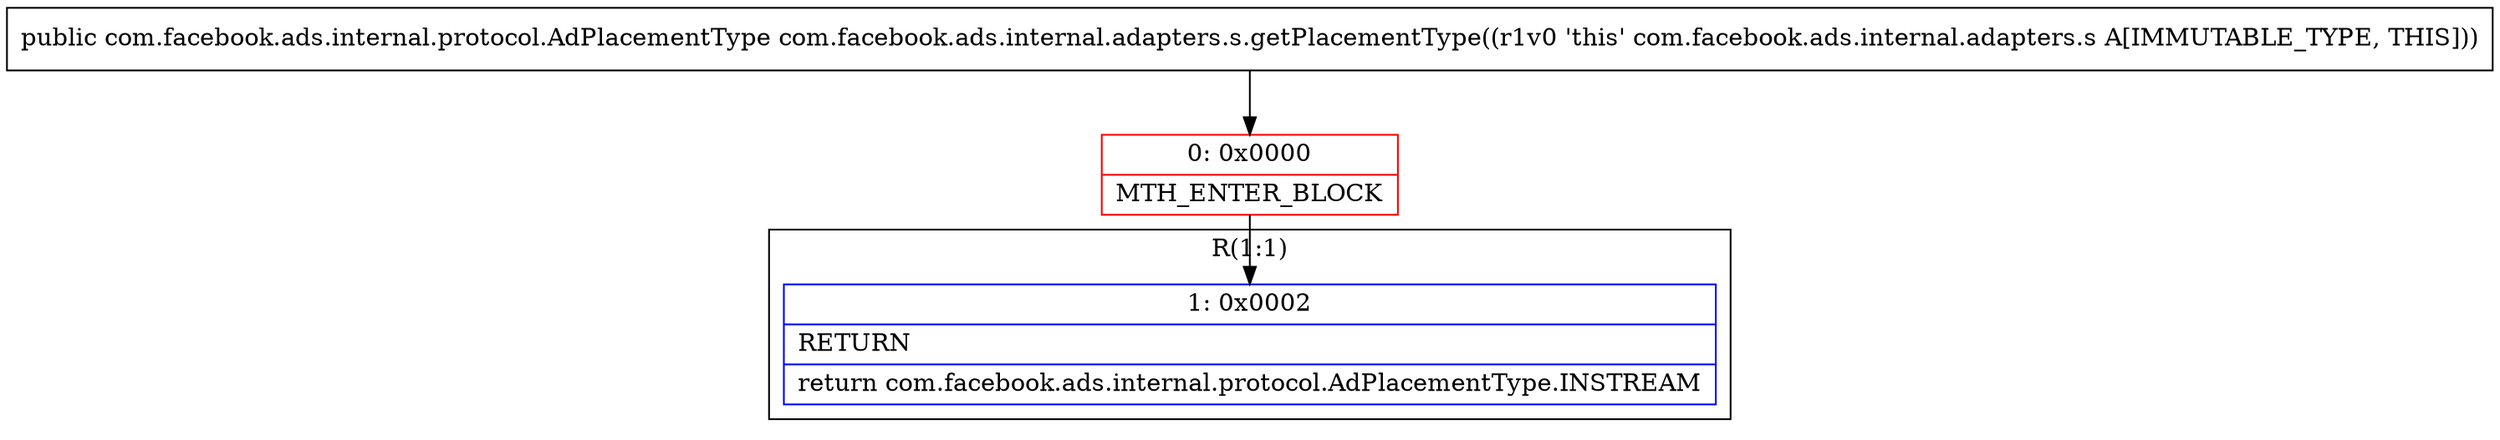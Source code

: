 digraph "CFG forcom.facebook.ads.internal.adapters.s.getPlacementType()Lcom\/facebook\/ads\/internal\/protocol\/AdPlacementType;" {
subgraph cluster_Region_1697326315 {
label = "R(1:1)";
node [shape=record,color=blue];
Node_1 [shape=record,label="{1\:\ 0x0002|RETURN\l|return com.facebook.ads.internal.protocol.AdPlacementType.INSTREAM\l}"];
}
Node_0 [shape=record,color=red,label="{0\:\ 0x0000|MTH_ENTER_BLOCK\l}"];
MethodNode[shape=record,label="{public com.facebook.ads.internal.protocol.AdPlacementType com.facebook.ads.internal.adapters.s.getPlacementType((r1v0 'this' com.facebook.ads.internal.adapters.s A[IMMUTABLE_TYPE, THIS])) }"];
MethodNode -> Node_0;
Node_0 -> Node_1;
}

